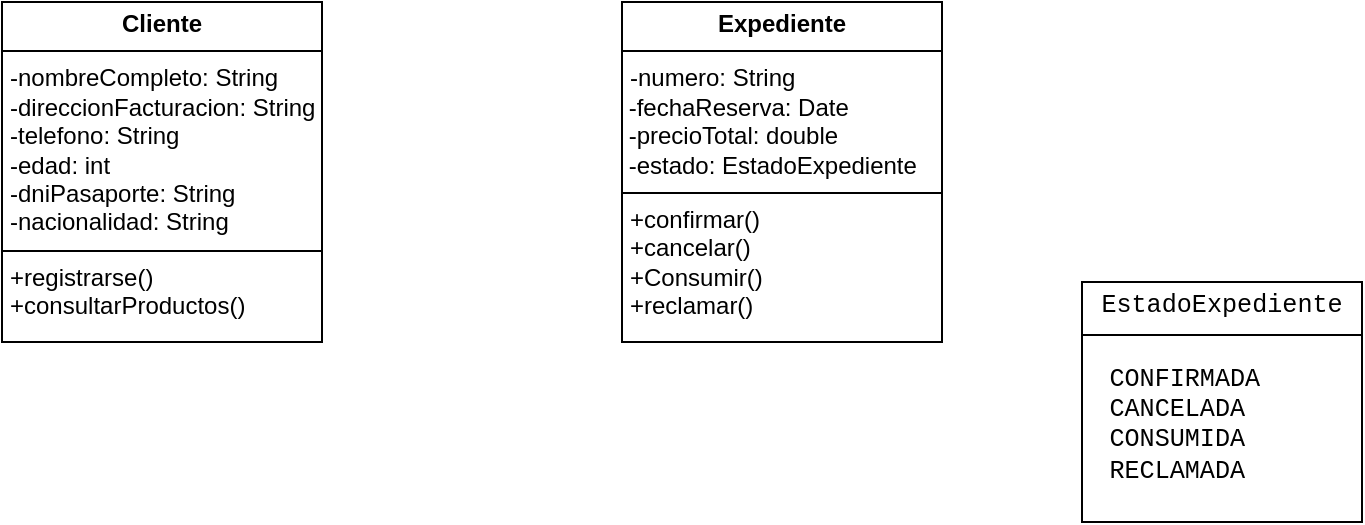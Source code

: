<mxfile version="26.2.14">
  <diagram name="Página-1" id="e05zVgeX9Po_7f8kxeoD">
    <mxGraphModel dx="784" dy="1136" grid="1" gridSize="10" guides="1" tooltips="1" connect="1" arrows="1" fold="1" page="1" pageScale="1" pageWidth="827" pageHeight="1169" math="0" shadow="0">
      <root>
        <mxCell id="0" />
        <mxCell id="1" parent="0" />
        <mxCell id="a-NNazNm-omcJ5f1Oo-s-2" value="&lt;p style=&quot;margin:0px;margin-top:4px;text-align:center;&quot;&gt;&lt;b&gt;Cliente&lt;/b&gt;&lt;/p&gt;&lt;hr size=&quot;1&quot; style=&quot;border-style:solid;&quot;&gt;&lt;p style=&quot;margin:0px;margin-left:4px;&quot;&gt;-nombreCompleto: String&lt;/p&gt;&lt;p style=&quot;margin:0px;margin-left:4px;&quot;&gt;-direccionFacturacion: String&lt;/p&gt;&lt;p style=&quot;margin:0px;margin-left:4px;&quot;&gt;-telefono: String&lt;/p&gt;&lt;p style=&quot;margin:0px;margin-left:4px;&quot;&gt;-edad: int&lt;/p&gt;&lt;p style=&quot;margin:0px;margin-left:4px;&quot;&gt;-dniPasaporte: String&lt;/p&gt;&lt;p style=&quot;margin:0px;margin-left:4px;&quot;&gt;-nacionalidad: String&lt;/p&gt;&lt;hr size=&quot;1&quot; style=&quot;border-style:solid;&quot;&gt;&lt;p style=&quot;margin:0px;margin-left:4px;&quot;&gt;+registrarse()&lt;br&gt;  +consultarProductos()&lt;/p&gt;" style="verticalAlign=top;align=left;overflow=fill;html=1;whiteSpace=wrap;" vertex="1" parent="1">
          <mxGeometry x="70" y="140" width="160" height="170" as="geometry" />
        </mxCell>
        <mxCell id="a-NNazNm-omcJ5f1Oo-s-4" value="&lt;p style=&quot;margin:0px;margin-top:4px;text-align:center;&quot;&gt;&lt;b&gt;Expediente&lt;/b&gt;&lt;/p&gt;&lt;hr size=&quot;1&quot; style=&quot;border-style:solid;&quot;&gt;&lt;p style=&quot;margin:0px;margin-left:4px;&quot;&gt;&lt;span style=&quot;background-color: transparent; color: light-dark(rgb(0, 0, 0), rgb(255, 255, 255));&quot;&gt;-numero: String&amp;nbsp;&lt;/span&gt;&lt;/p&gt;&lt;div&gt;&lt;div&gt;&amp;nbsp;-fechaReserva: Date&amp;nbsp;&lt;/div&gt;&lt;div&gt;&amp;nbsp;-precioTotal: double&lt;/div&gt;&lt;div&gt;&amp;nbsp;-estado: EstadoExpediente&lt;/div&gt;&lt;/div&gt;&lt;hr size=&quot;1&quot; style=&quot;border-style:solid;&quot;&gt;&lt;p style=&quot;margin: 0px 0px 0px 4px;&quot;&gt;+confirmar()&amp;nbsp;&lt;/p&gt;&lt;p style=&quot;margin: 0px 0px 0px 4px;&quot;&gt;+cancelar()&lt;br&gt;+Consumir()&lt;br&gt;+reclamar()&lt;/p&gt;" style="verticalAlign=top;align=left;overflow=fill;html=1;whiteSpace=wrap;" vertex="1" parent="1">
          <mxGeometry x="380" y="140" width="160" height="170" as="geometry" />
        </mxCell>
        <mxCell id="a-NNazNm-omcJ5f1Oo-s-5" value="&lt;p style=&quot;margin:0px;margin-top:4px;text-align:center;&quot;&gt;&lt;span style=&quot;font-family: Menlo, &amp;quot;Roboto Mono&amp;quot;, &amp;quot;Courier New&amp;quot;, Courier, monospace, Inter, sans-serif; font-size: 12.573px; background-color: transparent; color: light-dark(rgb(0, 0, 0), rgb(255, 255, 255)); text-align: left;&quot;&gt;EstadoExpediente&lt;/span&gt;&lt;/p&gt;&lt;hr size=&quot;1&quot; style=&quot;border-style:solid;&quot;&gt;&lt;div style=&quot;height:2px;&quot;&gt;&lt;pre style=&quot;font-family: Menlo, &amp;quot;Roboto Mono&amp;quot;, &amp;quot;Courier New&amp;quot;, Courier, monospace, Inter, sans-serif; overflow: auto; padding: 9.144px 13.716px; text-wrap-mode: wrap; word-break: break-all; font-size: 12.573px; margin-top: 0px !important; margin-bottom: 0px !important;&quot;&gt;CONFIRMADA&lt;br&gt;CANCELADA&lt;br&gt;CONSUMIDA&lt;br&gt;RECLAMADA&lt;/pre&gt;&lt;/div&gt;" style="verticalAlign=top;align=left;overflow=fill;html=1;whiteSpace=wrap;" vertex="1" parent="1">
          <mxGeometry x="610" y="280" width="140" height="120" as="geometry" />
        </mxCell>
      </root>
    </mxGraphModel>
  </diagram>
</mxfile>
